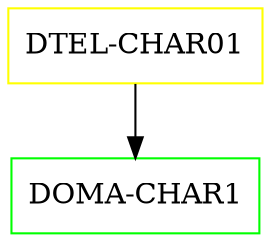 digraph G {
  "DTEL-CHAR01" [shape=box,color=yellow];
  "DOMA-CHAR1" [shape=box,color=green,URL="./DOMA_CHAR1.html"];
  "DTEL-CHAR01" -> "DOMA-CHAR1";
}
